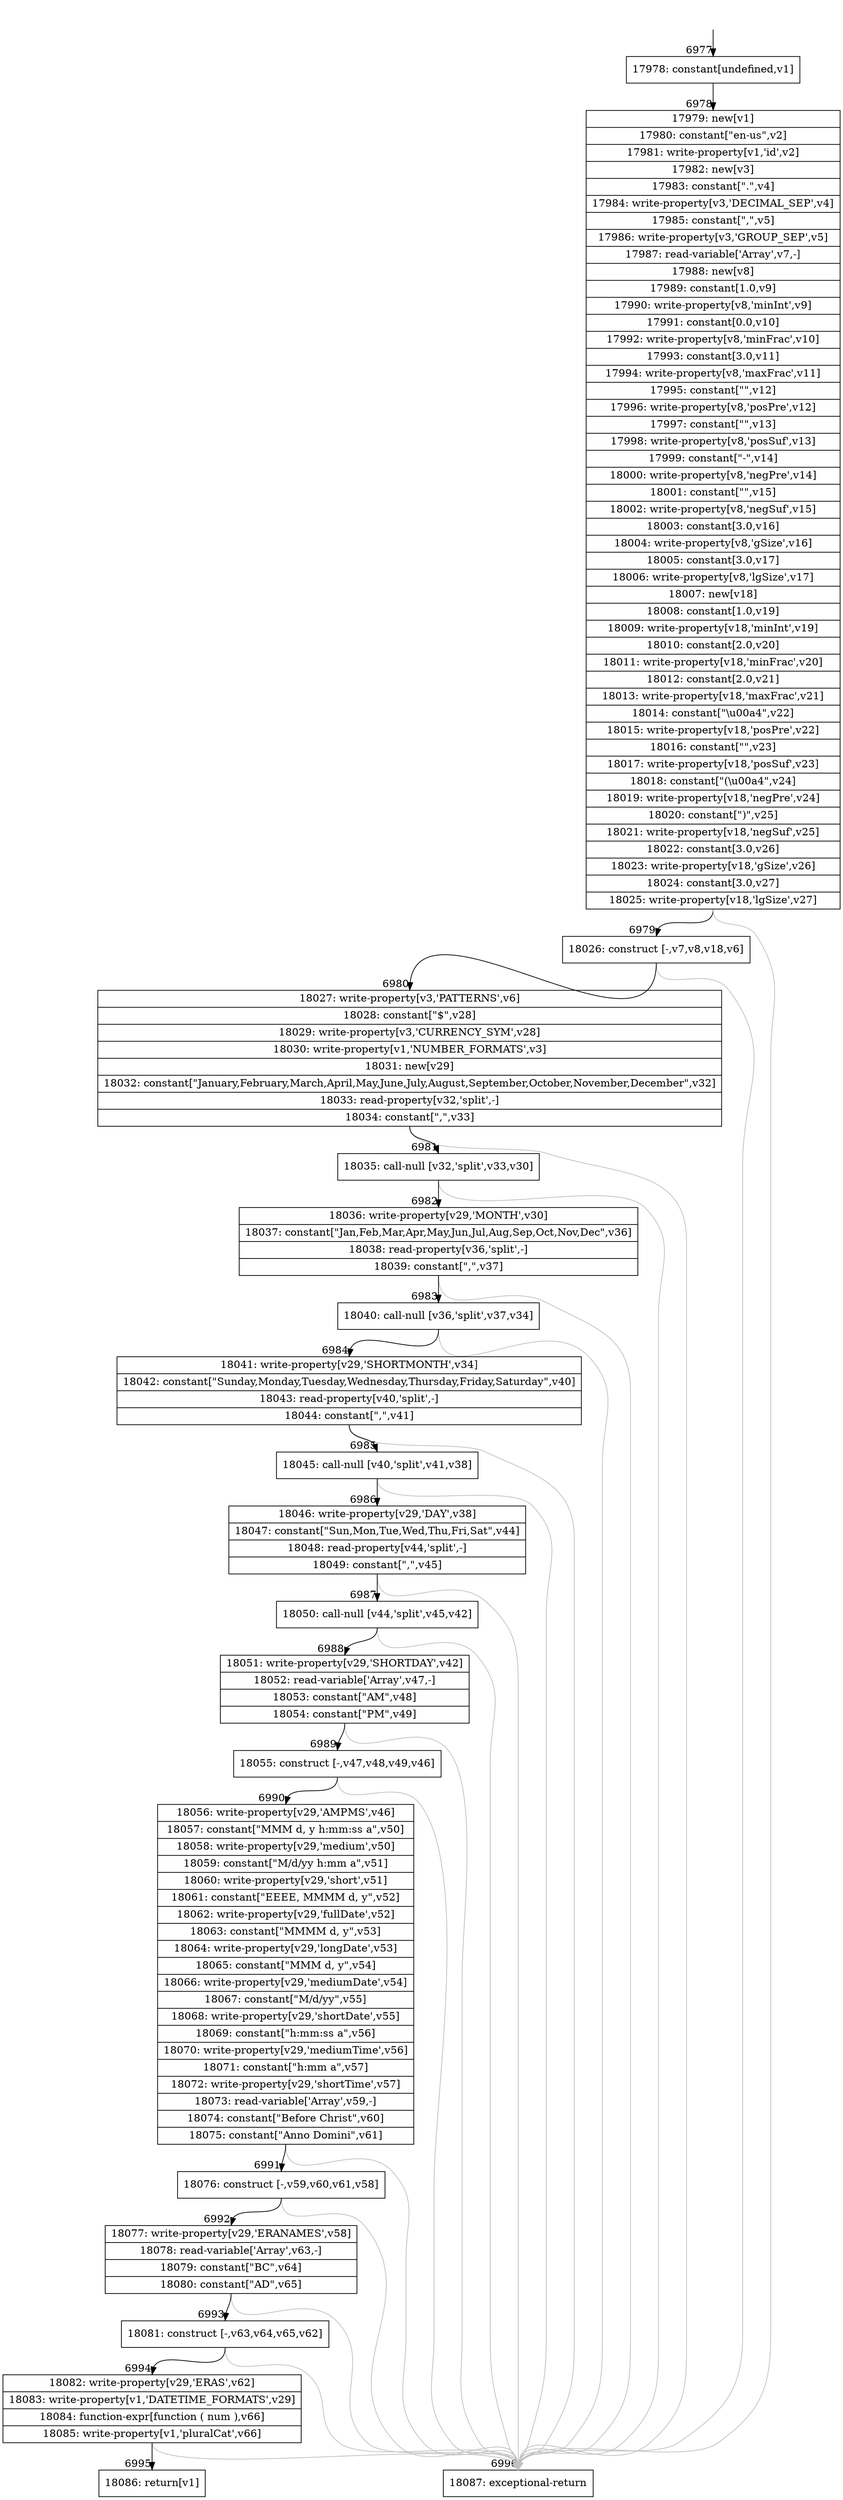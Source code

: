 digraph {
rankdir="TD"
BB_entry525[shape=none,label=""];
BB_entry525 -> BB6977 [tailport=s, headport=n, headlabel="    6977"]
BB6977 [shape=record label="{17978: constant[undefined,v1]}" ] 
BB6977 -> BB6978 [tailport=s, headport=n, headlabel="      6978"]
BB6978 [shape=record label="{17979: new[v1]|17980: constant[\"en-us\",v2]|17981: write-property[v1,'id',v2]|17982: new[v3]|17983: constant[\".\",v4]|17984: write-property[v3,'DECIMAL_SEP',v4]|17985: constant[\",\",v5]|17986: write-property[v3,'GROUP_SEP',v5]|17987: read-variable['Array',v7,-]|17988: new[v8]|17989: constant[1.0,v9]|17990: write-property[v8,'minInt',v9]|17991: constant[0.0,v10]|17992: write-property[v8,'minFrac',v10]|17993: constant[3.0,v11]|17994: write-property[v8,'maxFrac',v11]|17995: constant[\"\",v12]|17996: write-property[v8,'posPre',v12]|17997: constant[\"\",v13]|17998: write-property[v8,'posSuf',v13]|17999: constant[\"-\",v14]|18000: write-property[v8,'negPre',v14]|18001: constant[\"\",v15]|18002: write-property[v8,'negSuf',v15]|18003: constant[3.0,v16]|18004: write-property[v8,'gSize',v16]|18005: constant[3.0,v17]|18006: write-property[v8,'lgSize',v17]|18007: new[v18]|18008: constant[1.0,v19]|18009: write-property[v18,'minInt',v19]|18010: constant[2.0,v20]|18011: write-property[v18,'minFrac',v20]|18012: constant[2.0,v21]|18013: write-property[v18,'maxFrac',v21]|18014: constant[\"\\u00a4\",v22]|18015: write-property[v18,'posPre',v22]|18016: constant[\"\",v23]|18017: write-property[v18,'posSuf',v23]|18018: constant[\"(\\u00a4\",v24]|18019: write-property[v18,'negPre',v24]|18020: constant[\")\",v25]|18021: write-property[v18,'negSuf',v25]|18022: constant[3.0,v26]|18023: write-property[v18,'gSize',v26]|18024: constant[3.0,v27]|18025: write-property[v18,'lgSize',v27]}" ] 
BB6978 -> BB6979 [tailport=s, headport=n, headlabel="      6979"]
BB6978 -> BB6996 [tailport=s, headport=n, color=gray, headlabel="      6996"]
BB6979 [shape=record label="{18026: construct [-,v7,v8,v18,v6]}" ] 
BB6979 -> BB6980 [tailport=s, headport=n, headlabel="      6980"]
BB6979 -> BB6996 [tailport=s, headport=n, color=gray]
BB6980 [shape=record label="{18027: write-property[v3,'PATTERNS',v6]|18028: constant[\"$\",v28]|18029: write-property[v3,'CURRENCY_SYM',v28]|18030: write-property[v1,'NUMBER_FORMATS',v3]|18031: new[v29]|18032: constant[\"January,February,March,April,May,June,July,August,September,October,November,December\",v32]|18033: read-property[v32,'split',-]|18034: constant[\",\",v33]}" ] 
BB6980 -> BB6981 [tailport=s, headport=n, headlabel="      6981"]
BB6980 -> BB6996 [tailport=s, headport=n, color=gray]
BB6981 [shape=record label="{18035: call-null [v32,'split',v33,v30]}" ] 
BB6981 -> BB6982 [tailport=s, headport=n, headlabel="      6982"]
BB6981 -> BB6996 [tailport=s, headport=n, color=gray]
BB6982 [shape=record label="{18036: write-property[v29,'MONTH',v30]|18037: constant[\"Jan,Feb,Mar,Apr,May,Jun,Jul,Aug,Sep,Oct,Nov,Dec\",v36]|18038: read-property[v36,'split',-]|18039: constant[\",\",v37]}" ] 
BB6982 -> BB6983 [tailport=s, headport=n, headlabel="      6983"]
BB6982 -> BB6996 [tailport=s, headport=n, color=gray]
BB6983 [shape=record label="{18040: call-null [v36,'split',v37,v34]}" ] 
BB6983 -> BB6984 [tailport=s, headport=n, headlabel="      6984"]
BB6983 -> BB6996 [tailport=s, headport=n, color=gray]
BB6984 [shape=record label="{18041: write-property[v29,'SHORTMONTH',v34]|18042: constant[\"Sunday,Monday,Tuesday,Wednesday,Thursday,Friday,Saturday\",v40]|18043: read-property[v40,'split',-]|18044: constant[\",\",v41]}" ] 
BB6984 -> BB6985 [tailport=s, headport=n, headlabel="      6985"]
BB6984 -> BB6996 [tailport=s, headport=n, color=gray]
BB6985 [shape=record label="{18045: call-null [v40,'split',v41,v38]}" ] 
BB6985 -> BB6986 [tailport=s, headport=n, headlabel="      6986"]
BB6985 -> BB6996 [tailport=s, headport=n, color=gray]
BB6986 [shape=record label="{18046: write-property[v29,'DAY',v38]|18047: constant[\"Sun,Mon,Tue,Wed,Thu,Fri,Sat\",v44]|18048: read-property[v44,'split',-]|18049: constant[\",\",v45]}" ] 
BB6986 -> BB6987 [tailport=s, headport=n, headlabel="      6987"]
BB6986 -> BB6996 [tailport=s, headport=n, color=gray]
BB6987 [shape=record label="{18050: call-null [v44,'split',v45,v42]}" ] 
BB6987 -> BB6988 [tailport=s, headport=n, headlabel="      6988"]
BB6987 -> BB6996 [tailport=s, headport=n, color=gray]
BB6988 [shape=record label="{18051: write-property[v29,'SHORTDAY',v42]|18052: read-variable['Array',v47,-]|18053: constant[\"AM\",v48]|18054: constant[\"PM\",v49]}" ] 
BB6988 -> BB6989 [tailport=s, headport=n, headlabel="      6989"]
BB6988 -> BB6996 [tailport=s, headport=n, color=gray]
BB6989 [shape=record label="{18055: construct [-,v47,v48,v49,v46]}" ] 
BB6989 -> BB6990 [tailport=s, headport=n, headlabel="      6990"]
BB6989 -> BB6996 [tailport=s, headport=n, color=gray]
BB6990 [shape=record label="{18056: write-property[v29,'AMPMS',v46]|18057: constant[\"MMM d, y h:mm:ss a\",v50]|18058: write-property[v29,'medium',v50]|18059: constant[\"M/d/yy h:mm a\",v51]|18060: write-property[v29,'short',v51]|18061: constant[\"EEEE, MMMM d, y\",v52]|18062: write-property[v29,'fullDate',v52]|18063: constant[\"MMMM d, y\",v53]|18064: write-property[v29,'longDate',v53]|18065: constant[\"MMM d, y\",v54]|18066: write-property[v29,'mediumDate',v54]|18067: constant[\"M/d/yy\",v55]|18068: write-property[v29,'shortDate',v55]|18069: constant[\"h:mm:ss a\",v56]|18070: write-property[v29,'mediumTime',v56]|18071: constant[\"h:mm a\",v57]|18072: write-property[v29,'shortTime',v57]|18073: read-variable['Array',v59,-]|18074: constant[\"Before Christ\",v60]|18075: constant[\"Anno Domini\",v61]}" ] 
BB6990 -> BB6991 [tailport=s, headport=n, headlabel="      6991"]
BB6990 -> BB6996 [tailport=s, headport=n, color=gray]
BB6991 [shape=record label="{18076: construct [-,v59,v60,v61,v58]}" ] 
BB6991 -> BB6992 [tailport=s, headport=n, headlabel="      6992"]
BB6991 -> BB6996 [tailport=s, headport=n, color=gray]
BB6992 [shape=record label="{18077: write-property[v29,'ERANAMES',v58]|18078: read-variable['Array',v63,-]|18079: constant[\"BC\",v64]|18080: constant[\"AD\",v65]}" ] 
BB6992 -> BB6993 [tailport=s, headport=n, headlabel="      6993"]
BB6992 -> BB6996 [tailport=s, headport=n, color=gray]
BB6993 [shape=record label="{18081: construct [-,v63,v64,v65,v62]}" ] 
BB6993 -> BB6994 [tailport=s, headport=n, headlabel="      6994"]
BB6993 -> BB6996 [tailport=s, headport=n, color=gray]
BB6994 [shape=record label="{18082: write-property[v29,'ERAS',v62]|18083: write-property[v1,'DATETIME_FORMATS',v29]|18084: function-expr[function ( num ),v66]|18085: write-property[v1,'pluralCat',v66]}" ] 
BB6994 -> BB6995 [tailport=s, headport=n, headlabel="      6995"]
BB6994 -> BB6996 [tailport=s, headport=n, color=gray]
BB6995 [shape=record label="{18086: return[v1]}" ] 
BB6996 [shape=record label="{18087: exceptional-return}" ] 
//#$~ 11194
}
